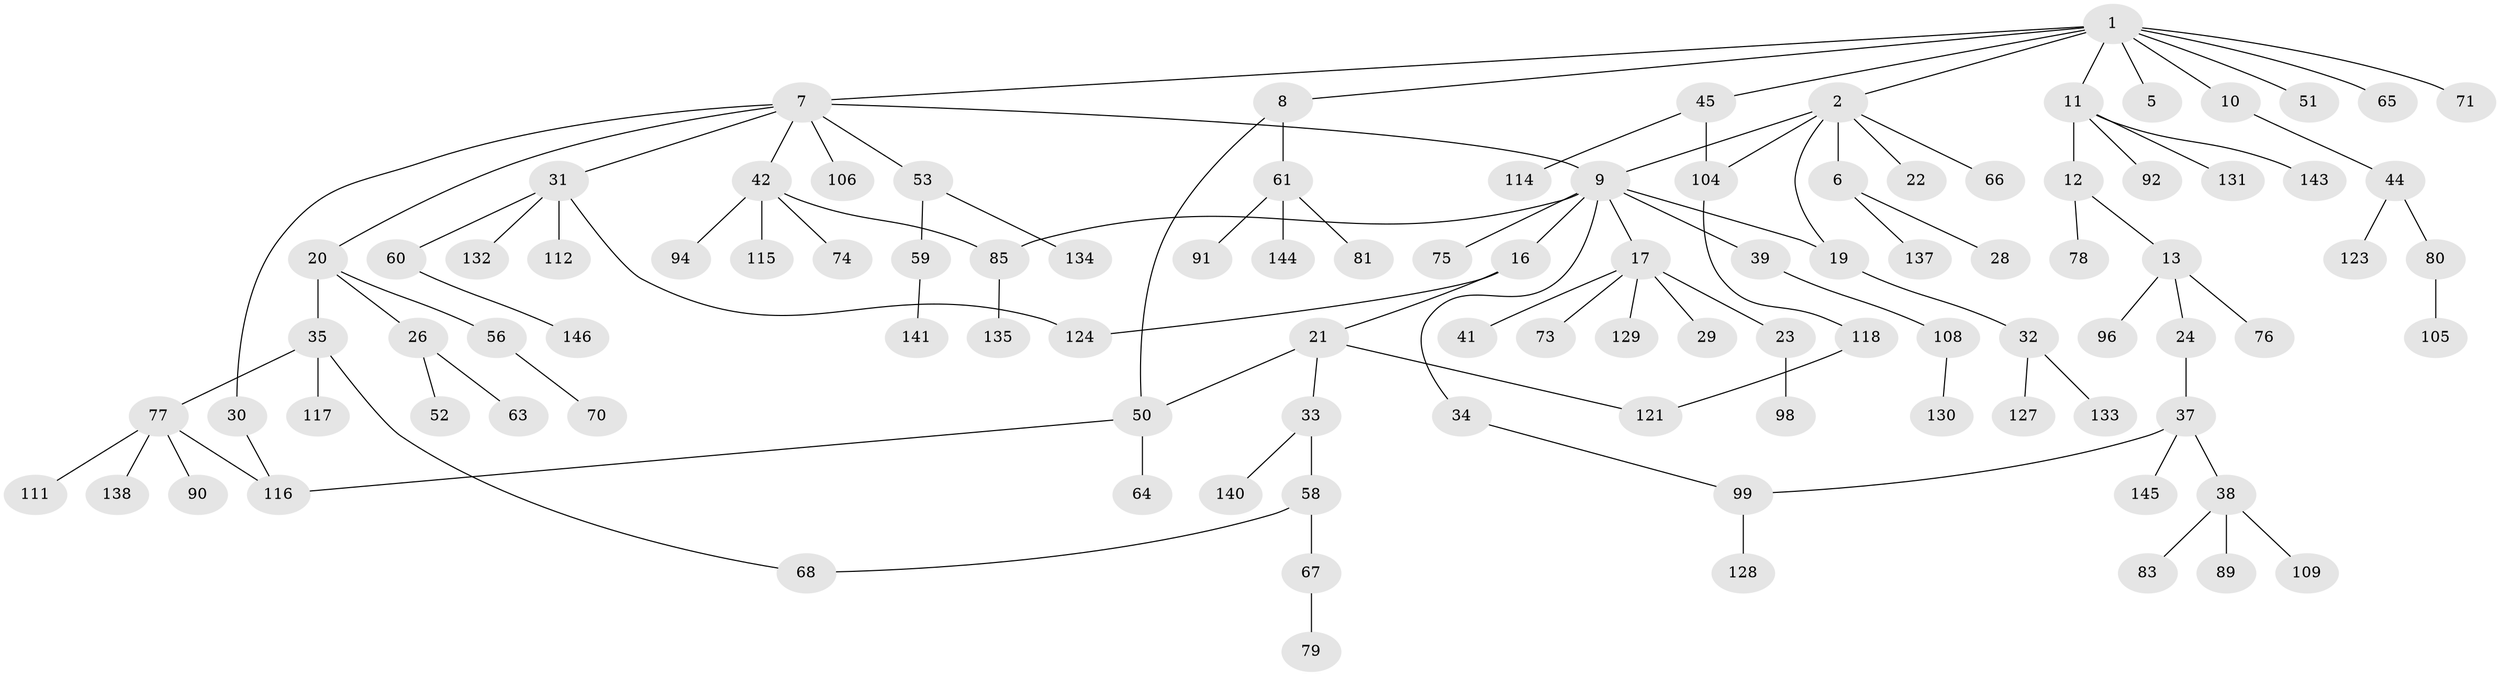 // original degree distribution, {7: 0.013605442176870748, 2: 0.25170068027210885, 5: 0.06802721088435375, 3: 0.17006802721088435, 4: 0.04081632653061224, 6: 0.013605442176870748, 1: 0.4421768707482993}
// Generated by graph-tools (version 1.1) at 2025/10/02/27/25 16:10:53]
// undirected, 103 vertices, 113 edges
graph export_dot {
graph [start="1"]
  node [color=gray90,style=filled];
  1 [super="+4"];
  2 [super="+3"];
  5 [super="+136"];
  6 [super="+103"];
  7 [super="+15"];
  8 [super="+55"];
  9 [super="+14"];
  10 [super="+27"];
  11 [super="+47"];
  12 [super="+101"];
  13 [super="+49"];
  16 [super="+18"];
  17 [super="+102"];
  19 [super="+86"];
  20 [super="+46"];
  21 [super="+25"];
  22 [super="+87"];
  23 [super="+36"];
  24 [super="+40"];
  26;
  28;
  29 [super="+54"];
  30;
  31 [super="+43"];
  32 [super="+48"];
  33 [super="+69"];
  34;
  35;
  37;
  38;
  39 [super="+97"];
  41 [super="+122"];
  42 [super="+84"];
  44;
  45 [super="+72"];
  50 [super="+62"];
  51;
  52 [super="+57"];
  53 [super="+107"];
  56 [super="+126"];
  58 [super="+110"];
  59;
  60 [super="+119"];
  61 [super="+95"];
  63 [super="+88"];
  64;
  65;
  66;
  67;
  68 [super="+93"];
  70;
  71;
  73;
  74;
  75;
  76;
  77 [super="+100"];
  78;
  79;
  80 [super="+82"];
  81;
  83;
  85;
  89;
  90;
  91;
  92;
  94;
  96;
  98;
  99 [super="+120"];
  104;
  105;
  106;
  108 [super="+113"];
  109;
  111;
  112;
  114;
  115;
  116;
  117;
  118 [super="+125"];
  121;
  123 [super="+139"];
  124 [super="+147"];
  127;
  128;
  129 [super="+142"];
  130;
  131;
  132;
  133;
  134;
  135;
  137;
  138;
  140;
  141;
  143;
  144;
  145;
  146;
  1 -- 2;
  1 -- 7;
  1 -- 11;
  1 -- 51;
  1 -- 65;
  1 -- 71;
  1 -- 5;
  1 -- 8;
  1 -- 10;
  1 -- 45;
  2 -- 6;
  2 -- 9;
  2 -- 66;
  2 -- 104;
  2 -- 22;
  2 -- 19;
  6 -- 28;
  6 -- 137;
  7 -- 20;
  7 -- 30;
  7 -- 42;
  7 -- 53;
  7 -- 106;
  7 -- 31;
  7 -- 9;
  8 -- 50;
  8 -- 61;
  9 -- 16;
  9 -- 39;
  9 -- 85;
  9 -- 17;
  9 -- 34;
  9 -- 19;
  9 -- 75;
  10 -- 44;
  11 -- 12;
  11 -- 92;
  11 -- 131;
  11 -- 143;
  12 -- 13;
  12 -- 78;
  13 -- 24;
  13 -- 76;
  13 -- 96;
  16 -- 124;
  16 -- 21;
  17 -- 23;
  17 -- 29;
  17 -- 41;
  17 -- 73;
  17 -- 129;
  19 -- 32;
  20 -- 26;
  20 -- 35;
  20 -- 56;
  21 -- 33;
  21 -- 50;
  21 -- 121;
  23 -- 98;
  24 -- 37;
  26 -- 52;
  26 -- 63;
  30 -- 116;
  31 -- 60;
  31 -- 112;
  31 -- 124;
  31 -- 132;
  32 -- 133;
  32 -- 127;
  33 -- 58;
  33 -- 140;
  34 -- 99;
  35 -- 68;
  35 -- 77;
  35 -- 117;
  37 -- 38;
  37 -- 145;
  37 -- 99;
  38 -- 83;
  38 -- 89;
  38 -- 109;
  39 -- 108;
  42 -- 74;
  42 -- 85;
  42 -- 94;
  42 -- 115;
  44 -- 80;
  44 -- 123;
  45 -- 104;
  45 -- 114;
  50 -- 116;
  50 -- 64;
  53 -- 59;
  53 -- 134;
  56 -- 70;
  58 -- 67;
  58 -- 68;
  59 -- 141;
  60 -- 146;
  61 -- 81;
  61 -- 91;
  61 -- 144;
  67 -- 79;
  77 -- 90;
  77 -- 116;
  77 -- 138;
  77 -- 111;
  80 -- 105;
  85 -- 135;
  99 -- 128;
  104 -- 118;
  108 -- 130;
  118 -- 121;
}
